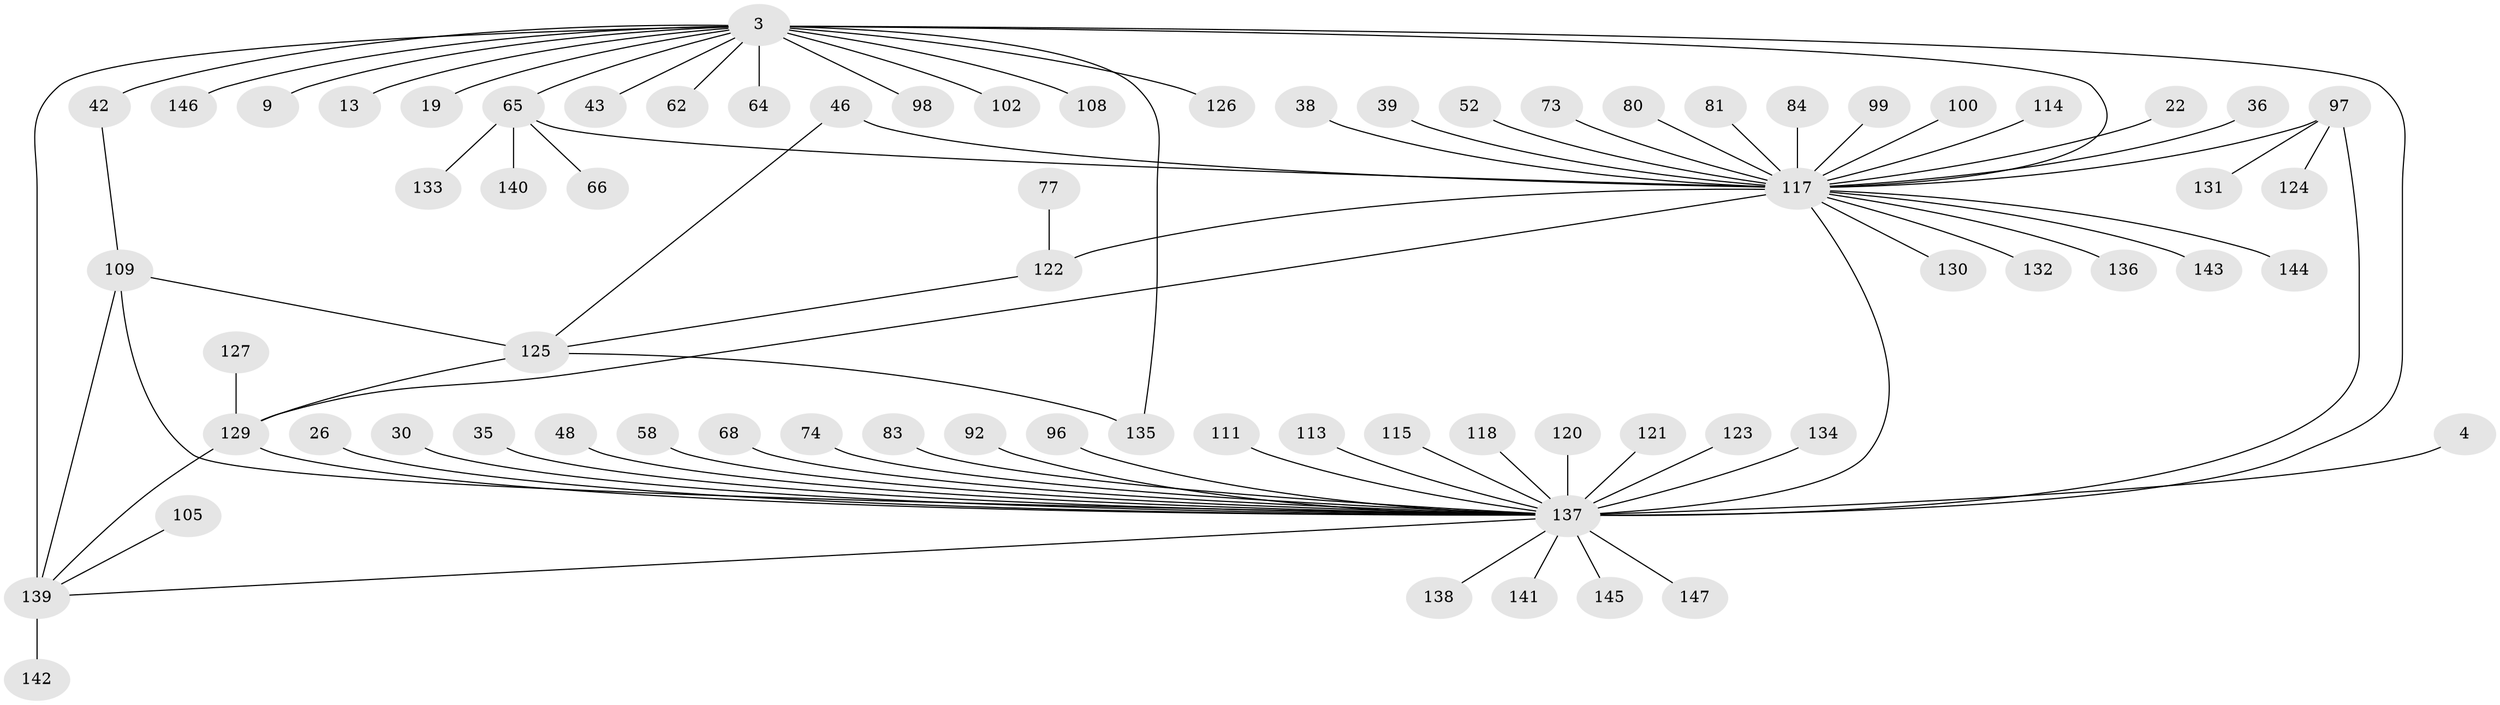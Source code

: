 // original degree distribution, {22: 0.006802721088435374, 13: 0.013605442176870748, 35: 0.006802721088435374, 1: 0.5238095238095238, 9: 0.013605442176870748, 2: 0.16326530612244897, 8: 0.013605442176870748, 3: 0.17006802721088435, 5: 0.034013605442176874, 6: 0.013605442176870748, 4: 0.034013605442176874, 10: 0.006802721088435374}
// Generated by graph-tools (version 1.1) at 2025/48/03/09/25 04:48:25]
// undirected, 73 vertices, 84 edges
graph export_dot {
graph [start="1"]
  node [color=gray90,style=filled];
  3;
  4;
  9;
  13;
  19;
  22;
  26;
  30;
  35;
  36;
  38;
  39;
  42 [super="+27"];
  43;
  46;
  48;
  52;
  58;
  62;
  64;
  65 [super="+28"];
  66;
  68;
  73;
  74;
  77 [super="+59"];
  80 [super="+78"];
  81 [super="+57"];
  83;
  84;
  92;
  96;
  97 [super="+33+60"];
  98;
  99;
  100;
  102 [super="+49"];
  105;
  108 [super="+103"];
  109 [super="+5+20+44+88"];
  111 [super="+70"];
  113;
  114;
  115;
  117 [super="+79+54+90+6+31"];
  118;
  120;
  121;
  122 [super="+15+69"];
  123 [super="+72"];
  124;
  125 [super="+110+119"];
  126;
  127 [super="+93"];
  129 [super="+17+116"];
  130;
  131;
  132;
  133;
  134;
  135 [super="+101"];
  136;
  137 [super="+8+82+94+95+85"];
  138;
  139 [super="+128+104"];
  140 [super="+107"];
  141;
  142 [super="+67"];
  143;
  144;
  145;
  146;
  147;
  3 -- 9;
  3 -- 13;
  3 -- 19;
  3 -- 42 [weight=2];
  3 -- 43;
  3 -- 62;
  3 -- 64;
  3 -- 65;
  3 -- 98;
  3 -- 126;
  3 -- 139 [weight=6];
  3 -- 146;
  3 -- 137 [weight=8];
  3 -- 117;
  3 -- 102;
  3 -- 108;
  3 -- 135 [weight=2];
  4 -- 137;
  22 -- 117;
  26 -- 137;
  30 -- 137;
  35 -- 137;
  36 -- 117;
  38 -- 117;
  39 -- 117;
  42 -- 109;
  46 -- 117 [weight=2];
  46 -- 125;
  48 -- 137;
  52 -- 117;
  58 -- 137;
  65 -- 66;
  65 -- 133;
  65 -- 117 [weight=3];
  65 -- 140;
  68 -- 137;
  73 -- 117;
  74 -- 137;
  77 -- 122;
  80 -- 117;
  81 -- 117;
  83 -- 137;
  84 -- 117;
  92 -- 137;
  96 -- 137;
  97 -- 124;
  97 -- 131;
  97 -- 137 [weight=2];
  97 -- 117 [weight=2];
  99 -- 117;
  100 -- 117;
  105 -- 139;
  109 -- 139 [weight=2];
  109 -- 125 [weight=2];
  109 -- 137;
  111 -- 137;
  113 -- 137;
  114 -- 117;
  115 -- 137;
  117 -- 144;
  117 -- 122 [weight=3];
  117 -- 130;
  117 -- 132;
  117 -- 136;
  117 -- 143;
  117 -- 137 [weight=4];
  117 -- 129 [weight=3];
  118 -- 137;
  120 -- 137;
  121 -- 137;
  122 -- 125;
  123 -- 137;
  125 -- 135;
  125 -- 129;
  127 -- 129;
  129 -- 137 [weight=2];
  129 -- 139;
  134 -- 137;
  137 -- 138;
  137 -- 139;
  137 -- 141;
  137 -- 145;
  137 -- 147;
  139 -- 142;
}

